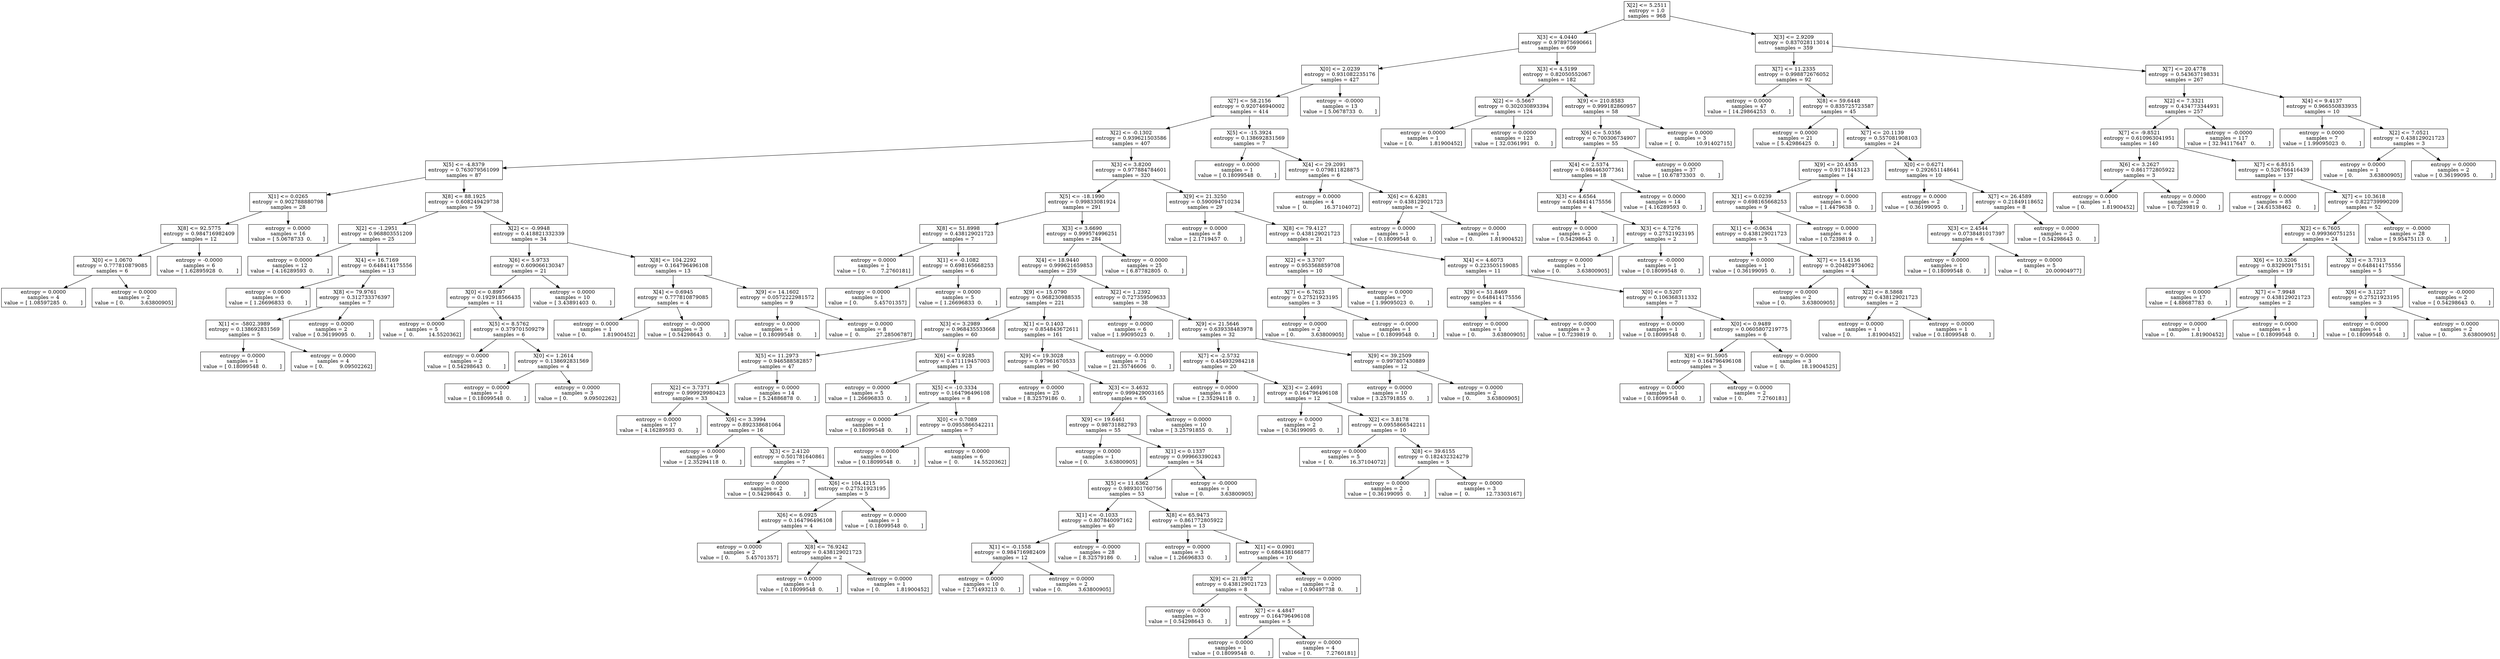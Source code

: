 digraph Tree {
0 [label="X[2] <= 5.2511\nentropy = 1.0\nsamples = 968", shape="box"] ;
1 [label="X[3] <= 4.0440\nentropy = 0.978975690661\nsamples = 609", shape="box"] ;
0 -> 1 ;
2 [label="X[0] <= 2.0239\nentropy = 0.931082235176\nsamples = 427", shape="box"] ;
1 -> 2 ;
3 [label="X[7] <= 58.2156\nentropy = 0.920746940002\nsamples = 414", shape="box"] ;
2 -> 3 ;
4 [label="X[2] <= -0.1302\nentropy = 0.939621503586\nsamples = 407", shape="box"] ;
3 -> 4 ;
5 [label="X[5] <= -4.8379\nentropy = 0.763079561099\nsamples = 87", shape="box"] ;
4 -> 5 ;
6 [label="X[1] <= 0.0265\nentropy = 0.902788880798\nsamples = 28", shape="box"] ;
5 -> 6 ;
7 [label="X[8] <= 92.5775\nentropy = 0.984716982409\nsamples = 12", shape="box"] ;
6 -> 7 ;
8 [label="X[0] <= 1.0670\nentropy = 0.777810879085\nsamples = 6", shape="box"] ;
7 -> 8 ;
9 [label="entropy = 0.0000\nsamples = 4\nvalue = [ 1.08597285  0.        ]", shape="box"] ;
8 -> 9 ;
10 [label="entropy = 0.0000\nsamples = 2\nvalue = [ 0.          3.63800905]", shape="box"] ;
8 -> 10 ;
11 [label="entropy = -0.0000\nsamples = 6\nvalue = [ 1.62895928  0.        ]", shape="box"] ;
7 -> 11 ;
12 [label="entropy = 0.0000\nsamples = 16\nvalue = [ 5.0678733  0.       ]", shape="box"] ;
6 -> 12 ;
13 [label="X[8] <= 88.1925\nentropy = 0.608249429738\nsamples = 59", shape="box"] ;
5 -> 13 ;
14 [label="X[2] <= -1.2951\nentropy = 0.968803551209\nsamples = 25", shape="box"] ;
13 -> 14 ;
15 [label="entropy = 0.0000\nsamples = 12\nvalue = [ 4.16289593  0.        ]", shape="box"] ;
14 -> 15 ;
16 [label="X[4] <= 16.7169\nentropy = 0.648414175556\nsamples = 13", shape="box"] ;
14 -> 16 ;
17 [label="entropy = 0.0000\nsamples = 6\nvalue = [ 1.26696833  0.        ]", shape="box"] ;
16 -> 17 ;
18 [label="X[8] <= 79.9761\nentropy = 0.312733376397\nsamples = 7", shape="box"] ;
16 -> 18 ;
19 [label="X[1] <= -5802.3989\nentropy = 0.138692831569\nsamples = 5", shape="box"] ;
18 -> 19 ;
20 [label="entropy = 0.0000\nsamples = 1\nvalue = [ 0.18099548  0.        ]", shape="box"] ;
19 -> 20 ;
21 [label="entropy = 0.0000\nsamples = 4\nvalue = [ 0.          9.09502262]", shape="box"] ;
19 -> 21 ;
22 [label="entropy = 0.0000\nsamples = 2\nvalue = [ 0.36199095  0.        ]", shape="box"] ;
18 -> 22 ;
23 [label="X[2] <= -0.9948\nentropy = 0.418821332339\nsamples = 34", shape="box"] ;
13 -> 23 ;
24 [label="X[6] <= 5.9733\nentropy = 0.609066130347\nsamples = 21", shape="box"] ;
23 -> 24 ;
25 [label="X[0] <= 0.8997\nentropy = 0.192918566435\nsamples = 11", shape="box"] ;
24 -> 25 ;
26 [label="entropy = 0.0000\nsamples = 5\nvalue = [  0.         14.5520362]", shape="box"] ;
25 -> 26 ;
27 [label="X[5] <= 8.5762\nentropy = 0.379701509279\nsamples = 6", shape="box"] ;
25 -> 27 ;
28 [label="entropy = 0.0000\nsamples = 2\nvalue = [ 0.54298643  0.        ]", shape="box"] ;
27 -> 28 ;
29 [label="X[0] <= 1.2614\nentropy = 0.138692831569\nsamples = 4", shape="box"] ;
27 -> 29 ;
30 [label="entropy = 0.0000\nsamples = 1\nvalue = [ 0.18099548  0.        ]", shape="box"] ;
29 -> 30 ;
31 [label="entropy = 0.0000\nsamples = 3\nvalue = [ 0.          9.09502262]", shape="box"] ;
29 -> 31 ;
32 [label="entropy = 0.0000\nsamples = 10\nvalue = [ 3.43891403  0.        ]", shape="box"] ;
24 -> 32 ;
33 [label="X[8] <= 104.2292\nentropy = 0.164796496108\nsamples = 13", shape="box"] ;
23 -> 33 ;
34 [label="X[4] <= 0.6945\nentropy = 0.777810879085\nsamples = 4", shape="box"] ;
33 -> 34 ;
35 [label="entropy = 0.0000\nsamples = 1\nvalue = [ 0.          1.81900452]", shape="box"] ;
34 -> 35 ;
36 [label="entropy = -0.0000\nsamples = 3\nvalue = [ 0.54298643  0.        ]", shape="box"] ;
34 -> 36 ;
37 [label="X[9] <= 14.1602\nentropy = 0.0572222981572\nsamples = 9", shape="box"] ;
33 -> 37 ;
38 [label="entropy = 0.0000\nsamples = 1\nvalue = [ 0.18099548  0.        ]", shape="box"] ;
37 -> 38 ;
39 [label="entropy = 0.0000\nsamples = 8\nvalue = [  0.          27.28506787]", shape="box"] ;
37 -> 39 ;
40 [label="X[3] <= 3.8200\nentropy = 0.977884784601\nsamples = 320", shape="box"] ;
4 -> 40 ;
41 [label="X[5] <= -18.1990\nentropy = 0.99833081924\nsamples = 291", shape="box"] ;
40 -> 41 ;
42 [label="X[8] <= 51.8998\nentropy = 0.438129021723\nsamples = 7", shape="box"] ;
41 -> 42 ;
43 [label="entropy = 0.0000\nsamples = 1\nvalue = [ 0.         7.2760181]", shape="box"] ;
42 -> 43 ;
44 [label="X[1] <= -0.1082\nentropy = 0.698165668253\nsamples = 6", shape="box"] ;
42 -> 44 ;
45 [label="entropy = 0.0000\nsamples = 1\nvalue = [ 0.          5.45701357]", shape="box"] ;
44 -> 45 ;
46 [label="entropy = 0.0000\nsamples = 5\nvalue = [ 1.26696833  0.        ]", shape="box"] ;
44 -> 46 ;
47 [label="X[3] <= 3.6690\nentropy = 0.999574996251\nsamples = 284", shape="box"] ;
41 -> 47 ;
48 [label="X[4] <= 18.9440\nentropy = 0.999621659853\nsamples = 259", shape="box"] ;
47 -> 48 ;
49 [label="X[9] <= 15.0790\nentropy = 0.968230988535\nsamples = 221", shape="box"] ;
48 -> 49 ;
50 [label="X[3] <= 3.2989\nentropy = 0.968435533668\nsamples = 60", shape="box"] ;
49 -> 50 ;
51 [label="X[5] <= 11.2973\nentropy = 0.946588582857\nsamples = 47", shape="box"] ;
50 -> 51 ;
52 [label="X[2] <= 3.7371\nentropy = 0.999929980423\nsamples = 33", shape="box"] ;
51 -> 52 ;
53 [label="entropy = 0.0000\nsamples = 17\nvalue = [ 4.16289593  0.        ]", shape="box"] ;
52 -> 53 ;
54 [label="X[6] <= 3.3994\nentropy = 0.892338681064\nsamples = 16", shape="box"] ;
52 -> 54 ;
55 [label="entropy = 0.0000\nsamples = 9\nvalue = [ 2.35294118  0.        ]", shape="box"] ;
54 -> 55 ;
56 [label="X[3] <= 2.4120\nentropy = 0.501781640861\nsamples = 7", shape="box"] ;
54 -> 56 ;
57 [label="entropy = 0.0000\nsamples = 2\nvalue = [ 0.54298643  0.        ]", shape="box"] ;
56 -> 57 ;
58 [label="X[6] <= 104.4215\nentropy = 0.27521923195\nsamples = 5", shape="box"] ;
56 -> 58 ;
59 [label="X[6] <= 6.0925\nentropy = 0.164796496108\nsamples = 4", shape="box"] ;
58 -> 59 ;
60 [label="entropy = 0.0000\nsamples = 2\nvalue = [ 0.          5.45701357]", shape="box"] ;
59 -> 60 ;
61 [label="X[8] <= 76.9242\nentropy = 0.438129021723\nsamples = 2", shape="box"] ;
59 -> 61 ;
62 [label="entropy = 0.0000\nsamples = 1\nvalue = [ 0.18099548  0.        ]", shape="box"] ;
61 -> 62 ;
63 [label="entropy = 0.0000\nsamples = 1\nvalue = [ 0.          1.81900452]", shape="box"] ;
61 -> 63 ;
64 [label="entropy = 0.0000\nsamples = 1\nvalue = [ 0.18099548  0.        ]", shape="box"] ;
58 -> 64 ;
65 [label="entropy = 0.0000\nsamples = 14\nvalue = [ 5.24886878  0.        ]", shape="box"] ;
51 -> 65 ;
66 [label="X[6] <= 0.9285\nentropy = 0.471119457003\nsamples = 13", shape="box"] ;
50 -> 66 ;
67 [label="entropy = 0.0000\nsamples = 5\nvalue = [ 1.26696833  0.        ]", shape="box"] ;
66 -> 67 ;
68 [label="X[5] <= -10.3334\nentropy = 0.164796496108\nsamples = 8", shape="box"] ;
66 -> 68 ;
69 [label="entropy = 0.0000\nsamples = 1\nvalue = [ 0.18099548  0.        ]", shape="box"] ;
68 -> 69 ;
70 [label="X[0] <= 0.7089\nentropy = 0.0955866542211\nsamples = 7", shape="box"] ;
68 -> 70 ;
71 [label="entropy = 0.0000\nsamples = 1\nvalue = [ 0.18099548  0.        ]", shape="box"] ;
70 -> 71 ;
72 [label="entropy = 0.0000\nsamples = 6\nvalue = [  0.         14.5520362]", shape="box"] ;
70 -> 72 ;
73 [label="X[1] <= 0.1403\nentropy = 0.854843672611\nsamples = 161", shape="box"] ;
49 -> 73 ;
74 [label="X[9] <= 19.3028\nentropy = 0.97961670533\nsamples = 90", shape="box"] ;
73 -> 74 ;
75 [label="entropy = 0.0000\nsamples = 25\nvalue = [ 8.32579186  0.        ]", shape="box"] ;
74 -> 75 ;
76 [label="X[3] <= 3.4632\nentropy = 0.999429003165\nsamples = 65", shape="box"] ;
74 -> 76 ;
77 [label="X[9] <= 19.6461\nentropy = 0.98731882793\nsamples = 55", shape="box"] ;
76 -> 77 ;
78 [label="entropy = 0.0000\nsamples = 1\nvalue = [ 0.          3.63800905]", shape="box"] ;
77 -> 78 ;
79 [label="X[1] <= 0.1337\nentropy = 0.999663390243\nsamples = 54", shape="box"] ;
77 -> 79 ;
80 [label="X[5] <= 11.6362\nentropy = 0.989301760756\nsamples = 53", shape="box"] ;
79 -> 80 ;
81 [label="X[1] <= -0.1033\nentropy = 0.807840097162\nsamples = 40", shape="box"] ;
80 -> 81 ;
82 [label="X[1] <= -0.1558\nentropy = 0.984716982409\nsamples = 12", shape="box"] ;
81 -> 82 ;
83 [label="entropy = 0.0000\nsamples = 10\nvalue = [ 2.71493213  0.        ]", shape="box"] ;
82 -> 83 ;
84 [label="entropy = 0.0000\nsamples = 2\nvalue = [ 0.          3.63800905]", shape="box"] ;
82 -> 84 ;
85 [label="entropy = -0.0000\nsamples = 28\nvalue = [ 8.32579186  0.        ]", shape="box"] ;
81 -> 85 ;
86 [label="X[8] <= 65.9473\nentropy = 0.861772805922\nsamples = 13", shape="box"] ;
80 -> 86 ;
87 [label="entropy = 0.0000\nsamples = 3\nvalue = [ 1.26696833  0.        ]", shape="box"] ;
86 -> 87 ;
88 [label="X[1] <= 0.0901\nentropy = 0.686438166877\nsamples = 10", shape="box"] ;
86 -> 88 ;
89 [label="X[9] <= 21.9872\nentropy = 0.438129021723\nsamples = 8", shape="box"] ;
88 -> 89 ;
90 [label="entropy = 0.0000\nsamples = 3\nvalue = [ 0.54298643  0.        ]", shape="box"] ;
89 -> 90 ;
91 [label="X[7] <= 4.4847\nentropy = 0.164796496108\nsamples = 5", shape="box"] ;
89 -> 91 ;
92 [label="entropy = 0.0000\nsamples = 1\nvalue = [ 0.18099548  0.        ]", shape="box"] ;
91 -> 92 ;
93 [label="entropy = 0.0000\nsamples = 4\nvalue = [ 0.         7.2760181]", shape="box"] ;
91 -> 93 ;
94 [label="entropy = 0.0000\nsamples = 2\nvalue = [ 0.90497738  0.        ]", shape="box"] ;
88 -> 94 ;
95 [label="entropy = -0.0000\nsamples = 1\nvalue = [ 0.          3.63800905]", shape="box"] ;
79 -> 95 ;
96 [label="entropy = 0.0000\nsamples = 10\nvalue = [ 3.25791855  0.        ]", shape="box"] ;
76 -> 96 ;
97 [label="entropy = -0.0000\nsamples = 71\nvalue = [ 21.35746606   0.        ]", shape="box"] ;
73 -> 97 ;
98 [label="X[2] <= 1.2392\nentropy = 0.727359509633\nsamples = 38", shape="box"] ;
48 -> 98 ;
99 [label="entropy = 0.0000\nsamples = 6\nvalue = [ 1.99095023  0.        ]", shape="box"] ;
98 -> 99 ;
100 [label="X[9] <= 21.5646\nentropy = 0.639338483978\nsamples = 32", shape="box"] ;
98 -> 100 ;
101 [label="X[7] <= -2.5732\nentropy = 0.454932984218\nsamples = 20", shape="box"] ;
100 -> 101 ;
102 [label="entropy = 0.0000\nsamples = 8\nvalue = [ 2.35294118  0.        ]", shape="box"] ;
101 -> 102 ;
103 [label="X[3] <= 2.4691\nentropy = 0.164796496108\nsamples = 12", shape="box"] ;
101 -> 103 ;
104 [label="entropy = 0.0000\nsamples = 2\nvalue = [ 0.36199095  0.        ]", shape="box"] ;
103 -> 104 ;
105 [label="X[2] <= 3.8178\nentropy = 0.0955866542211\nsamples = 10", shape="box"] ;
103 -> 105 ;
106 [label="entropy = 0.0000\nsamples = 5\nvalue = [  0.          16.37104072]", shape="box"] ;
105 -> 106 ;
107 [label="X[8] <= 39.6155\nentropy = 0.182432324279\nsamples = 5", shape="box"] ;
105 -> 107 ;
108 [label="entropy = 0.0000\nsamples = 2\nvalue = [ 0.36199095  0.        ]", shape="box"] ;
107 -> 108 ;
109 [label="entropy = 0.0000\nsamples = 3\nvalue = [  0.          12.73303167]", shape="box"] ;
107 -> 109 ;
110 [label="X[9] <= 39.2509\nentropy = 0.997807430889\nsamples = 12", shape="box"] ;
100 -> 110 ;
111 [label="entropy = 0.0000\nsamples = 10\nvalue = [ 3.25791855  0.        ]", shape="box"] ;
110 -> 111 ;
112 [label="entropy = 0.0000\nsamples = 2\nvalue = [ 0.          3.63800905]", shape="box"] ;
110 -> 112 ;
113 [label="entropy = -0.0000\nsamples = 25\nvalue = [ 6.87782805  0.        ]", shape="box"] ;
47 -> 113 ;
114 [label="X[9] <= 21.3250\nentropy = 0.590094710234\nsamples = 29", shape="box"] ;
40 -> 114 ;
115 [label="entropy = 0.0000\nsamples = 8\nvalue = [ 2.1719457  0.       ]", shape="box"] ;
114 -> 115 ;
116 [label="X[8] <= 79.4127\nentropy = 0.438129021723\nsamples = 21", shape="box"] ;
114 -> 116 ;
117 [label="X[2] <= 3.3707\nentropy = 0.953568859708\nsamples = 10", shape="box"] ;
116 -> 117 ;
118 [label="X[7] <= 6.7623\nentropy = 0.27521923195\nsamples = 3", shape="box"] ;
117 -> 118 ;
119 [label="entropy = 0.0000\nsamples = 2\nvalue = [ 0.          3.63800905]", shape="box"] ;
118 -> 119 ;
120 [label="entropy = -0.0000\nsamples = 1\nvalue = [ 0.18099548  0.        ]", shape="box"] ;
118 -> 120 ;
121 [label="entropy = 0.0000\nsamples = 7\nvalue = [ 1.99095023  0.        ]", shape="box"] ;
117 -> 121 ;
122 [label="X[4] <= 4.6073\nentropy = 0.223505159085\nsamples = 11", shape="box"] ;
116 -> 122 ;
123 [label="X[9] <= 51.8469\nentropy = 0.648414175556\nsamples = 4", shape="box"] ;
122 -> 123 ;
124 [label="entropy = 0.0000\nsamples = 1\nvalue = [ 0.          3.63800905]", shape="box"] ;
123 -> 124 ;
125 [label="entropy = 0.0000\nsamples = 3\nvalue = [ 0.7239819  0.       ]", shape="box"] ;
123 -> 125 ;
126 [label="X[0] <= 0.5207\nentropy = 0.106368311332\nsamples = 7", shape="box"] ;
122 -> 126 ;
127 [label="entropy = 0.0000\nsamples = 1\nvalue = [ 0.18099548  0.        ]", shape="box"] ;
126 -> 127 ;
128 [label="X[0] <= 0.9489\nentropy = 0.0605807219775\nsamples = 6", shape="box"] ;
126 -> 128 ;
129 [label="X[8] <= 91.5905\nentropy = 0.164796496108\nsamples = 3", shape="box"] ;
128 -> 129 ;
130 [label="entropy = 0.0000\nsamples = 1\nvalue = [ 0.18099548  0.        ]", shape="box"] ;
129 -> 130 ;
131 [label="entropy = 0.0000\nsamples = 2\nvalue = [ 0.         7.2760181]", shape="box"] ;
129 -> 131 ;
132 [label="entropy = 0.0000\nsamples = 3\nvalue = [  0.          18.19004525]", shape="box"] ;
128 -> 132 ;
133 [label="X[5] <= -15.3924\nentropy = 0.138692831569\nsamples = 7", shape="box"] ;
3 -> 133 ;
134 [label="entropy = 0.0000\nsamples = 1\nvalue = [ 0.18099548  0.        ]", shape="box"] ;
133 -> 134 ;
135 [label="X[4] <= 29.2091\nentropy = 0.079811828875\nsamples = 6", shape="box"] ;
133 -> 135 ;
136 [label="entropy = 0.0000\nsamples = 4\nvalue = [  0.          16.37104072]", shape="box"] ;
135 -> 136 ;
137 [label="X[6] <= 6.4281\nentropy = 0.438129021723\nsamples = 2", shape="box"] ;
135 -> 137 ;
138 [label="entropy = 0.0000\nsamples = 1\nvalue = [ 0.18099548  0.        ]", shape="box"] ;
137 -> 138 ;
139 [label="entropy = 0.0000\nsamples = 1\nvalue = [ 0.          1.81900452]", shape="box"] ;
137 -> 139 ;
140 [label="entropy = -0.0000\nsamples = 13\nvalue = [ 5.0678733  0.       ]", shape="box"] ;
2 -> 140 ;
141 [label="X[3] <= 4.5199\nentropy = 0.82050552067\nsamples = 182", shape="box"] ;
1 -> 141 ;
142 [label="X[2] <= -5.5667\nentropy = 0.302030893394\nsamples = 124", shape="box"] ;
141 -> 142 ;
143 [label="entropy = 0.0000\nsamples = 1\nvalue = [ 0.          1.81900452]", shape="box"] ;
142 -> 143 ;
144 [label="entropy = 0.0000\nsamples = 123\nvalue = [ 32.0361991   0.       ]", shape="box"] ;
142 -> 144 ;
145 [label="X[9] <= 210.8583\nentropy = 0.999182860957\nsamples = 58", shape="box"] ;
141 -> 145 ;
146 [label="X[6] <= 5.0356\nentropy = 0.700306734907\nsamples = 55", shape="box"] ;
145 -> 146 ;
147 [label="X[4] <= 2.5374\nentropy = 0.984463077361\nsamples = 18", shape="box"] ;
146 -> 147 ;
148 [label="X[3] <= 4.6564\nentropy = 0.648414175556\nsamples = 4", shape="box"] ;
147 -> 148 ;
149 [label="entropy = 0.0000\nsamples = 2\nvalue = [ 0.54298643  0.        ]", shape="box"] ;
148 -> 149 ;
150 [label="X[3] <= 4.7276\nentropy = 0.27521923195\nsamples = 2", shape="box"] ;
148 -> 150 ;
151 [label="entropy = 0.0000\nsamples = 1\nvalue = [ 0.          3.63800905]", shape="box"] ;
150 -> 151 ;
152 [label="entropy = -0.0000\nsamples = 1\nvalue = [ 0.18099548  0.        ]", shape="box"] ;
150 -> 152 ;
153 [label="entropy = 0.0000\nsamples = 14\nvalue = [ 4.16289593  0.        ]", shape="box"] ;
147 -> 153 ;
154 [label="entropy = 0.0000\nsamples = 37\nvalue = [ 10.67873303   0.        ]", shape="box"] ;
146 -> 154 ;
155 [label="entropy = 0.0000\nsamples = 3\nvalue = [  0.          10.91402715]", shape="box"] ;
145 -> 155 ;
156 [label="X[3] <= 2.9209\nentropy = 0.837028113014\nsamples = 359", shape="box"] ;
0 -> 156 ;
157 [label="X[7] <= 11.2335\nentropy = 0.998872676052\nsamples = 92", shape="box"] ;
156 -> 157 ;
158 [label="entropy = 0.0000\nsamples = 47\nvalue = [ 14.29864253   0.        ]", shape="box"] ;
157 -> 158 ;
159 [label="X[8] <= 59.6448\nentropy = 0.835725723587\nsamples = 45", shape="box"] ;
157 -> 159 ;
160 [label="entropy = 0.0000\nsamples = 21\nvalue = [ 5.42986425  0.        ]", shape="box"] ;
159 -> 160 ;
161 [label="X[7] <= 20.1139\nentropy = 0.557081908103\nsamples = 24", shape="box"] ;
159 -> 161 ;
162 [label="X[9] <= 20.4535\nentropy = 0.91718443123\nsamples = 14", shape="box"] ;
161 -> 162 ;
163 [label="X[1] <= 0.0239\nentropy = 0.698165668253\nsamples = 9", shape="box"] ;
162 -> 163 ;
164 [label="X[1] <= -0.0634\nentropy = 0.438129021723\nsamples = 5", shape="box"] ;
163 -> 164 ;
165 [label="entropy = 0.0000\nsamples = 1\nvalue = [ 0.36199095  0.        ]", shape="box"] ;
164 -> 165 ;
166 [label="X[7] <= 15.4136\nentropy = 0.204829734062\nsamples = 4", shape="box"] ;
164 -> 166 ;
167 [label="entropy = 0.0000\nsamples = 2\nvalue = [ 0.          3.63800905]", shape="box"] ;
166 -> 167 ;
168 [label="X[2] <= 8.5868\nentropy = 0.438129021723\nsamples = 2", shape="box"] ;
166 -> 168 ;
169 [label="entropy = 0.0000\nsamples = 1\nvalue = [ 0.          1.81900452]", shape="box"] ;
168 -> 169 ;
170 [label="entropy = 0.0000\nsamples = 1\nvalue = [ 0.18099548  0.        ]", shape="box"] ;
168 -> 170 ;
171 [label="entropy = 0.0000\nsamples = 4\nvalue = [ 0.7239819  0.       ]", shape="box"] ;
163 -> 171 ;
172 [label="entropy = 0.0000\nsamples = 5\nvalue = [ 1.4479638  0.       ]", shape="box"] ;
162 -> 172 ;
173 [label="X[0] <= 0.6271\nentropy = 0.292651148641\nsamples = 10", shape="box"] ;
161 -> 173 ;
174 [label="entropy = 0.0000\nsamples = 2\nvalue = [ 0.36199095  0.        ]", shape="box"] ;
173 -> 174 ;
175 [label="X[7] <= 26.4589\nentropy = 0.21849118652\nsamples = 8", shape="box"] ;
173 -> 175 ;
176 [label="X[3] <= 2.4544\nentropy = 0.0738481017397\nsamples = 6", shape="box"] ;
175 -> 176 ;
177 [label="entropy = 0.0000\nsamples = 1\nvalue = [ 0.18099548  0.        ]", shape="box"] ;
176 -> 177 ;
178 [label="entropy = 0.0000\nsamples = 5\nvalue = [  0.          20.00904977]", shape="box"] ;
176 -> 178 ;
179 [label="entropy = 0.0000\nsamples = 2\nvalue = [ 0.54298643  0.        ]", shape="box"] ;
175 -> 179 ;
180 [label="X[7] <= 20.4778\nentropy = 0.543637198331\nsamples = 267", shape="box"] ;
156 -> 180 ;
181 [label="X[2] <= 7.3321\nentropy = 0.434773344931\nsamples = 257", shape="box"] ;
180 -> 181 ;
182 [label="X[7] <= -9.8521\nentropy = 0.610963041951\nsamples = 140", shape="box"] ;
181 -> 182 ;
183 [label="X[6] <= 3.2627\nentropy = 0.861772805922\nsamples = 3", shape="box"] ;
182 -> 183 ;
184 [label="entropy = 0.0000\nsamples = 1\nvalue = [ 0.          1.81900452]", shape="box"] ;
183 -> 184 ;
185 [label="entropy = 0.0000\nsamples = 2\nvalue = [ 0.7239819  0.       ]", shape="box"] ;
183 -> 185 ;
186 [label="X[7] <= 6.8515\nentropy = 0.526766416439\nsamples = 137", shape="box"] ;
182 -> 186 ;
187 [label="entropy = 0.0000\nsamples = 85\nvalue = [ 24.61538462   0.        ]", shape="box"] ;
186 -> 187 ;
188 [label="X[7] <= 10.3618\nentropy = 0.822739990209\nsamples = 52", shape="box"] ;
186 -> 188 ;
189 [label="X[2] <= 6.7605\nentropy = 0.999360751251\nsamples = 24", shape="box"] ;
188 -> 189 ;
190 [label="X[6] <= 10.3206\nentropy = 0.832909175151\nsamples = 19", shape="box"] ;
189 -> 190 ;
191 [label="entropy = 0.0000\nsamples = 17\nvalue = [ 4.88687783  0.        ]", shape="box"] ;
190 -> 191 ;
192 [label="X[7] <= 7.9948\nentropy = 0.438129021723\nsamples = 2", shape="box"] ;
190 -> 192 ;
193 [label="entropy = 0.0000\nsamples = 1\nvalue = [ 0.          1.81900452]", shape="box"] ;
192 -> 193 ;
194 [label="entropy = 0.0000\nsamples = 1\nvalue = [ 0.18099548  0.        ]", shape="box"] ;
192 -> 194 ;
195 [label="X[3] <= 3.7313\nentropy = 0.648414175556\nsamples = 5", shape="box"] ;
189 -> 195 ;
196 [label="X[6] <= 3.1227\nentropy = 0.27521923195\nsamples = 3", shape="box"] ;
195 -> 196 ;
197 [label="entropy = 0.0000\nsamples = 1\nvalue = [ 0.18099548  0.        ]", shape="box"] ;
196 -> 197 ;
198 [label="entropy = 0.0000\nsamples = 2\nvalue = [ 0.          3.63800905]", shape="box"] ;
196 -> 198 ;
199 [label="entropy = -0.0000\nsamples = 2\nvalue = [ 0.54298643  0.        ]", shape="box"] ;
195 -> 199 ;
200 [label="entropy = -0.0000\nsamples = 28\nvalue = [ 9.95475113  0.        ]", shape="box"] ;
188 -> 200 ;
201 [label="entropy = -0.0000\nsamples = 117\nvalue = [ 32.94117647   0.        ]", shape="box"] ;
181 -> 201 ;
202 [label="X[4] <= 9.4137\nentropy = 0.966550833935\nsamples = 10", shape="box"] ;
180 -> 202 ;
203 [label="entropy = 0.0000\nsamples = 7\nvalue = [ 1.99095023  0.        ]", shape="box"] ;
202 -> 203 ;
204 [label="X[2] <= 7.0521\nentropy = 0.438129021723\nsamples = 3", shape="box"] ;
202 -> 204 ;
205 [label="entropy = 0.0000\nsamples = 1\nvalue = [ 0.          3.63800905]", shape="box"] ;
204 -> 205 ;
206 [label="entropy = 0.0000\nsamples = 2\nvalue = [ 0.36199095  0.        ]", shape="box"] ;
204 -> 206 ;
}